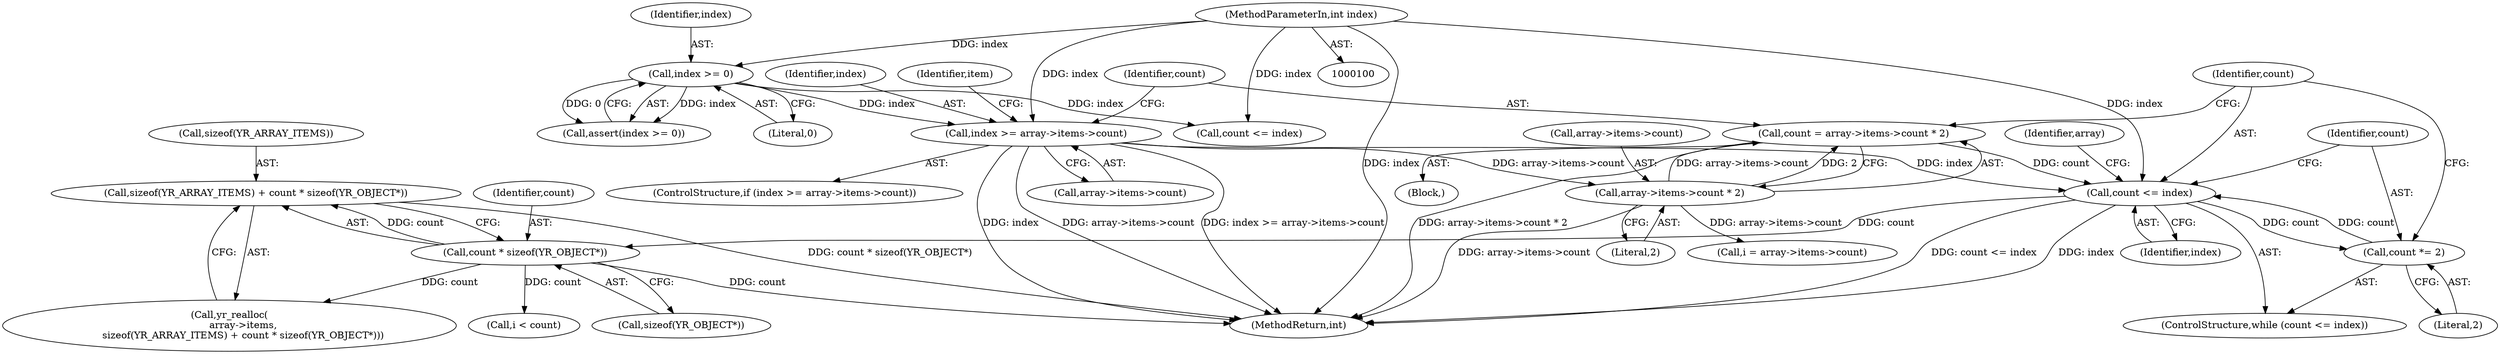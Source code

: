 digraph "0_yara_4a342f01e5439b9bb901aff1c6c23c536baeeb3f_0@API" {
"1000215" [label="(Call,sizeof(YR_ARRAY_ITEMS) + count * sizeof(YR_OBJECT*))"];
"1000218" [label="(Call,count * sizeof(YR_OBJECT*))"];
"1000199" [label="(Call,count <= index)"];
"1000189" [label="(Call,count = array->items->count * 2)"];
"1000191" [label="(Call,array->items->count * 2)"];
"1000181" [label="(Call,index >= array->items->count)"];
"1000109" [label="(Call,index >= 0)"];
"1000103" [label="(MethodParameterIn,int index)"];
"1000202" [label="(Call,count *= 2)"];
"1000192" [label="(Call,array->items->count)"];
"1000198" [label="(ControlStructure,while (count <= index))"];
"1000183" [label="(Call,array->items->count)"];
"1000199" [label="(Call,count <= index)"];
"1000190" [label="(Identifier,count)"];
"1000211" [label="(Call,yr_realloc(\n         array->items,\n         sizeof(YR_ARRAY_ITEMS) + count * sizeof(YR_OBJECT*)))"];
"1000200" [label="(Identifier,count)"];
"1000108" [label="(Call,assert(index >= 0))"];
"1000197" [label="(Literal,2)"];
"1000182" [label="(Identifier,index)"];
"1000219" [label="(Identifier,count)"];
"1000238" [label="(Call,i < count)"];
"1000181" [label="(Call,index >= array->items->count)"];
"1000261" [label="(Identifier,item)"];
"1000188" [label="(Block,)"];
"1000216" [label="(Call,sizeof(YR_ARRAY_ITEMS))"];
"1000191" [label="(Call,array->items->count * 2)"];
"1000231" [label="(Call,i = array->items->count)"];
"1000111" [label="(Literal,0)"];
"1000110" [label="(Identifier,index)"];
"1000202" [label="(Call,count *= 2)"];
"1000201" [label="(Identifier,index)"];
"1000189" [label="(Call,count = array->items->count * 2)"];
"1000133" [label="(Call,count <= index)"];
"1000103" [label="(MethodParameterIn,int index)"];
"1000180" [label="(ControlStructure,if (index >= array->items->count))"];
"1000275" [label="(MethodReturn,int)"];
"1000220" [label="(Call,sizeof(YR_OBJECT*))"];
"1000207" [label="(Identifier,array)"];
"1000109" [label="(Call,index >= 0)"];
"1000203" [label="(Identifier,count)"];
"1000204" [label="(Literal,2)"];
"1000215" [label="(Call,sizeof(YR_ARRAY_ITEMS) + count * sizeof(YR_OBJECT*))"];
"1000218" [label="(Call,count * sizeof(YR_OBJECT*))"];
"1000215" -> "1000211"  [label="AST: "];
"1000215" -> "1000218"  [label="CFG: "];
"1000216" -> "1000215"  [label="AST: "];
"1000218" -> "1000215"  [label="AST: "];
"1000211" -> "1000215"  [label="CFG: "];
"1000215" -> "1000275"  [label="DDG: count * sizeof(YR_OBJECT*)"];
"1000218" -> "1000215"  [label="DDG: count"];
"1000218" -> "1000220"  [label="CFG: "];
"1000219" -> "1000218"  [label="AST: "];
"1000220" -> "1000218"  [label="AST: "];
"1000218" -> "1000275"  [label="DDG: count"];
"1000218" -> "1000211"  [label="DDG: count"];
"1000199" -> "1000218"  [label="DDG: count"];
"1000218" -> "1000238"  [label="DDG: count"];
"1000199" -> "1000198"  [label="AST: "];
"1000199" -> "1000201"  [label="CFG: "];
"1000200" -> "1000199"  [label="AST: "];
"1000201" -> "1000199"  [label="AST: "];
"1000203" -> "1000199"  [label="CFG: "];
"1000207" -> "1000199"  [label="CFG: "];
"1000199" -> "1000275"  [label="DDG: count <= index"];
"1000199" -> "1000275"  [label="DDG: index"];
"1000189" -> "1000199"  [label="DDG: count"];
"1000202" -> "1000199"  [label="DDG: count"];
"1000181" -> "1000199"  [label="DDG: index"];
"1000103" -> "1000199"  [label="DDG: index"];
"1000199" -> "1000202"  [label="DDG: count"];
"1000189" -> "1000188"  [label="AST: "];
"1000189" -> "1000191"  [label="CFG: "];
"1000190" -> "1000189"  [label="AST: "];
"1000191" -> "1000189"  [label="AST: "];
"1000200" -> "1000189"  [label="CFG: "];
"1000189" -> "1000275"  [label="DDG: array->items->count * 2"];
"1000191" -> "1000189"  [label="DDG: array->items->count"];
"1000191" -> "1000189"  [label="DDG: 2"];
"1000191" -> "1000197"  [label="CFG: "];
"1000192" -> "1000191"  [label="AST: "];
"1000197" -> "1000191"  [label="AST: "];
"1000191" -> "1000275"  [label="DDG: array->items->count"];
"1000181" -> "1000191"  [label="DDG: array->items->count"];
"1000191" -> "1000231"  [label="DDG: array->items->count"];
"1000181" -> "1000180"  [label="AST: "];
"1000181" -> "1000183"  [label="CFG: "];
"1000182" -> "1000181"  [label="AST: "];
"1000183" -> "1000181"  [label="AST: "];
"1000190" -> "1000181"  [label="CFG: "];
"1000261" -> "1000181"  [label="CFG: "];
"1000181" -> "1000275"  [label="DDG: index >= array->items->count"];
"1000181" -> "1000275"  [label="DDG: index"];
"1000181" -> "1000275"  [label="DDG: array->items->count"];
"1000109" -> "1000181"  [label="DDG: index"];
"1000103" -> "1000181"  [label="DDG: index"];
"1000109" -> "1000108"  [label="AST: "];
"1000109" -> "1000111"  [label="CFG: "];
"1000110" -> "1000109"  [label="AST: "];
"1000111" -> "1000109"  [label="AST: "];
"1000108" -> "1000109"  [label="CFG: "];
"1000109" -> "1000108"  [label="DDG: index"];
"1000109" -> "1000108"  [label="DDG: 0"];
"1000103" -> "1000109"  [label="DDG: index"];
"1000109" -> "1000133"  [label="DDG: index"];
"1000103" -> "1000100"  [label="AST: "];
"1000103" -> "1000275"  [label="DDG: index"];
"1000103" -> "1000133"  [label="DDG: index"];
"1000202" -> "1000198"  [label="AST: "];
"1000202" -> "1000204"  [label="CFG: "];
"1000203" -> "1000202"  [label="AST: "];
"1000204" -> "1000202"  [label="AST: "];
"1000200" -> "1000202"  [label="CFG: "];
}
